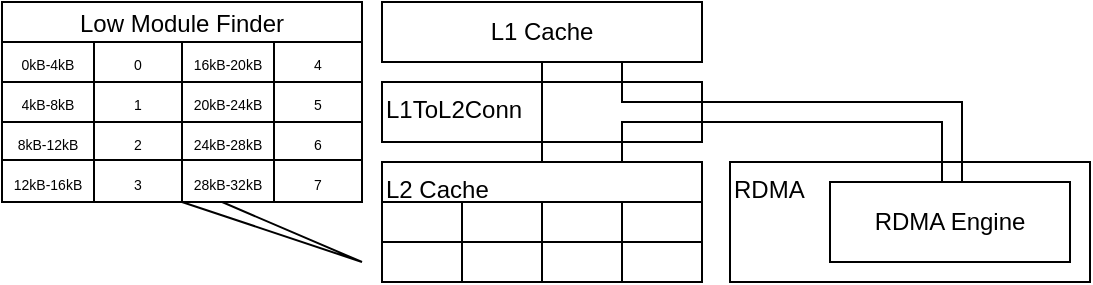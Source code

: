 <mxfile version="20.7.4" type="device"><diagram id="iMTx9BHqPdU5NH_rS4UZ" name="第 1 页"><mxGraphModel dx="1582" dy="449" grid="1" gridSize="10" guides="1" tooltips="1" connect="1" arrows="1" fold="1" page="1" pageScale="1" pageWidth="827" pageHeight="1169" math="0" shadow="0"><root><mxCell id="0"/><mxCell id="1" parent="0"/><mxCell id="Dqxwfe7IQOMFpaOP0P4m-1" value="L1 Cache" style="rounded=0;whiteSpace=wrap;html=1;verticalAlign=middle;" vertex="1" parent="1"><mxGeometry x="150" y="240" width="160" height="30" as="geometry"/></mxCell><mxCell id="Dqxwfe7IQOMFpaOP0P4m-3" value="L1ToL2Conn" style="rounded=0;whiteSpace=wrap;html=1;align=left;verticalAlign=top;" vertex="1" parent="1"><mxGeometry x="150" y="280" width="160" height="30" as="geometry"/></mxCell><mxCell id="Dqxwfe7IQOMFpaOP0P4m-4" value="L2 Cache" style="rounded=0;whiteSpace=wrap;html=1;verticalAlign=top;align=left;" vertex="1" parent="1"><mxGeometry x="150" y="320" width="160" height="60" as="geometry"/></mxCell><mxCell id="Dqxwfe7IQOMFpaOP0P4m-5" value="RDMA" style="rounded=0;whiteSpace=wrap;html=1;align=left;verticalAlign=top;" vertex="1" parent="1"><mxGeometry x="324" y="320" width="180" height="60" as="geometry"/></mxCell><mxCell id="Dqxwfe7IQOMFpaOP0P4m-6" value="RDMA Engine" style="rounded=0;whiteSpace=wrap;html=1;" vertex="1" parent="1"><mxGeometry x="374" y="330" width="120" height="40" as="geometry"/></mxCell><mxCell id="Dqxwfe7IQOMFpaOP0P4m-7" value="" style="rounded=0;whiteSpace=wrap;html=1;" vertex="1" parent="1"><mxGeometry x="150" y="340" width="160" height="40" as="geometry"/></mxCell><mxCell id="Dqxwfe7IQOMFpaOP0P4m-24" value="" style="endArrow=none;html=1;rounded=0;entryX=0.5;entryY=1;entryDx=0;entryDy=0;exitX=0.5;exitY=0;exitDx=0;exitDy=0;" edge="1" parent="1" source="Dqxwfe7IQOMFpaOP0P4m-3" target="Dqxwfe7IQOMFpaOP0P4m-1"><mxGeometry width="50" height="50" relative="1" as="geometry"><mxPoint x="270" y="340" as="sourcePoint"/><mxPoint x="320" y="290" as="targetPoint"/></mxGeometry></mxCell><mxCell id="Dqxwfe7IQOMFpaOP0P4m-25" value="" style="endArrow=none;html=1;rounded=0;entryX=0.5;entryY=0;entryDx=0;entryDy=0;exitX=0.5;exitY=0;exitDx=0;exitDy=0;" edge="1" parent="1" source="Dqxwfe7IQOMFpaOP0P4m-4" target="Dqxwfe7IQOMFpaOP0P4m-3"><mxGeometry width="50" height="50" relative="1" as="geometry"><mxPoint x="270" y="340" as="sourcePoint"/><mxPoint x="320" y="290" as="targetPoint"/></mxGeometry></mxCell><mxCell id="Dqxwfe7IQOMFpaOP0P4m-27" value="" style="endArrow=none;html=1;rounded=0;exitX=0.75;exitY=0;exitDx=0;exitDy=0;" edge="1" parent="1" source="Dqxwfe7IQOMFpaOP0P4m-4"><mxGeometry width="50" height="50" relative="1" as="geometry"><mxPoint x="270" y="300" as="sourcePoint"/><mxPoint x="430" y="330" as="targetPoint"/><Array as="points"><mxPoint x="270" y="300"/><mxPoint x="430" y="300"/></Array></mxGeometry></mxCell><mxCell id="Dqxwfe7IQOMFpaOP0P4m-29" value="" style="endArrow=none;html=1;rounded=0;exitX=0.75;exitY=1;exitDx=0;exitDy=0;" edge="1" parent="1" source="Dqxwfe7IQOMFpaOP0P4m-1"><mxGeometry width="50" height="50" relative="1" as="geometry"><mxPoint x="440" y="260" as="sourcePoint"/><mxPoint x="440" y="330" as="targetPoint"/><Array as="points"><mxPoint x="270" y="290"/><mxPoint x="350" y="290"/><mxPoint x="440" y="290"/></Array></mxGeometry></mxCell><mxCell id="Dqxwfe7IQOMFpaOP0P4m-31" value="" style="shape=callout;whiteSpace=wrap;html=1;perimeter=calloutPerimeter;position2=1;" vertex="1" parent="1"><mxGeometry x="-40" y="240" width="180" height="130" as="geometry"/></mxCell><mxCell id="Dqxwfe7IQOMFpaOP0P4m-75" value="Low Module Finder" style="shape=table;startSize=20;container=1;collapsible=0;childLayout=tableLayout;horizontal=1;" vertex="1" parent="1"><mxGeometry x="-40" y="240" width="180" height="100" as="geometry"/></mxCell><mxCell id="Dqxwfe7IQOMFpaOP0P4m-76" value="" style="shape=tableRow;horizontal=0;startSize=0;swimlaneHead=0;swimlaneBody=0;top=0;left=0;bottom=0;right=0;collapsible=0;dropTarget=0;fillColor=none;points=[[0,0.5],[1,0.5]];portConstraint=eastwest;" vertex="1" parent="Dqxwfe7IQOMFpaOP0P4m-75"><mxGeometry y="20" width="180" height="20" as="geometry"/></mxCell><mxCell id="Dqxwfe7IQOMFpaOP0P4m-77" value="&lt;font style=&quot;font-size: 7px;&quot;&gt;0kB-4kB&lt;/font&gt;" style="shape=partialRectangle;html=1;whiteSpace=wrap;connectable=0;overflow=hidden;fillColor=none;top=0;left=0;bottom=0;right=0;pointerEvents=1;" vertex="1" parent="Dqxwfe7IQOMFpaOP0P4m-76"><mxGeometry width="46" height="20" as="geometry"><mxRectangle width="46" height="20" as="alternateBounds"/></mxGeometry></mxCell><mxCell id="Dqxwfe7IQOMFpaOP0P4m-78" value="&lt;font style=&quot;font-size: 7px;&quot;&gt;0&lt;/font&gt;" style="shape=partialRectangle;html=1;whiteSpace=wrap;connectable=0;overflow=hidden;fillColor=none;top=0;left=0;bottom=0;right=0;pointerEvents=1;" vertex="1" parent="Dqxwfe7IQOMFpaOP0P4m-76"><mxGeometry x="46" width="44" height="20" as="geometry"><mxRectangle width="44" height="20" as="alternateBounds"/></mxGeometry></mxCell><mxCell id="Dqxwfe7IQOMFpaOP0P4m-79" value="&lt;font style=&quot;font-size: 7px;&quot;&gt;16kB-20kB&lt;/font&gt;" style="shape=partialRectangle;html=1;whiteSpace=wrap;connectable=0;overflow=hidden;fillColor=none;top=0;left=0;bottom=0;right=0;pointerEvents=1;" vertex="1" parent="Dqxwfe7IQOMFpaOP0P4m-76"><mxGeometry x="90" width="46" height="20" as="geometry"><mxRectangle width="46" height="20" as="alternateBounds"/></mxGeometry></mxCell><mxCell id="Dqxwfe7IQOMFpaOP0P4m-80" value="&lt;font style=&quot;font-size: 7px;&quot;&gt;4&lt;/font&gt;" style="shape=partialRectangle;html=1;whiteSpace=wrap;connectable=0;overflow=hidden;fillColor=none;top=0;left=0;bottom=0;right=0;pointerEvents=1;" vertex="1" parent="Dqxwfe7IQOMFpaOP0P4m-76"><mxGeometry x="136" width="44" height="20" as="geometry"><mxRectangle width="44" height="20" as="alternateBounds"/></mxGeometry></mxCell><mxCell id="Dqxwfe7IQOMFpaOP0P4m-81" value="" style="shape=tableRow;horizontal=0;startSize=0;swimlaneHead=0;swimlaneBody=0;top=0;left=0;bottom=0;right=0;collapsible=0;dropTarget=0;fillColor=none;points=[[0,0.5],[1,0.5]];portConstraint=eastwest;" vertex="1" parent="Dqxwfe7IQOMFpaOP0P4m-75"><mxGeometry y="40" width="180" height="20" as="geometry"/></mxCell><mxCell id="Dqxwfe7IQOMFpaOP0P4m-82" value="&lt;font style=&quot;font-size: 7px;&quot;&gt;4kB-8kB&lt;/font&gt;" style="shape=partialRectangle;html=1;whiteSpace=wrap;connectable=0;overflow=hidden;fillColor=none;top=0;left=0;bottom=0;right=0;pointerEvents=1;verticalAlign=middle;" vertex="1" parent="Dqxwfe7IQOMFpaOP0P4m-81"><mxGeometry width="46" height="20" as="geometry"><mxRectangle width="46" height="20" as="alternateBounds"/></mxGeometry></mxCell><mxCell id="Dqxwfe7IQOMFpaOP0P4m-83" value="&lt;font style=&quot;font-size: 7px;&quot;&gt;1&lt;/font&gt;" style="shape=partialRectangle;html=1;whiteSpace=wrap;connectable=0;overflow=hidden;fillColor=none;top=0;left=0;bottom=0;right=0;pointerEvents=1;" vertex="1" parent="Dqxwfe7IQOMFpaOP0P4m-81"><mxGeometry x="46" width="44" height="20" as="geometry"><mxRectangle width="44" height="20" as="alternateBounds"/></mxGeometry></mxCell><mxCell id="Dqxwfe7IQOMFpaOP0P4m-84" value="&lt;font style=&quot;font-size: 7px;&quot;&gt;20kB-24kB&lt;/font&gt;" style="shape=partialRectangle;html=1;whiteSpace=wrap;connectable=0;overflow=hidden;fillColor=none;top=0;left=0;bottom=0;right=0;pointerEvents=1;" vertex="1" parent="Dqxwfe7IQOMFpaOP0P4m-81"><mxGeometry x="90" width="46" height="20" as="geometry"><mxRectangle width="46" height="20" as="alternateBounds"/></mxGeometry></mxCell><mxCell id="Dqxwfe7IQOMFpaOP0P4m-85" value="&lt;font style=&quot;font-size: 7px;&quot;&gt;5&lt;/font&gt;" style="shape=partialRectangle;html=1;whiteSpace=wrap;connectable=0;overflow=hidden;fillColor=none;top=0;left=0;bottom=0;right=0;pointerEvents=1;" vertex="1" parent="Dqxwfe7IQOMFpaOP0P4m-81"><mxGeometry x="136" width="44" height="20" as="geometry"><mxRectangle width="44" height="20" as="alternateBounds"/></mxGeometry></mxCell><mxCell id="Dqxwfe7IQOMFpaOP0P4m-86" value="" style="shape=tableRow;horizontal=0;startSize=0;swimlaneHead=0;swimlaneBody=0;top=0;left=0;bottom=0;right=0;collapsible=0;dropTarget=0;fillColor=none;points=[[0,0.5],[1,0.5]];portConstraint=eastwest;" vertex="1" parent="Dqxwfe7IQOMFpaOP0P4m-75"><mxGeometry y="60" width="180" height="19" as="geometry"/></mxCell><mxCell id="Dqxwfe7IQOMFpaOP0P4m-87" value="&lt;font style=&quot;font-size: 7px;&quot;&gt;8kB-12kB&lt;/font&gt;" style="shape=partialRectangle;html=1;whiteSpace=wrap;connectable=0;overflow=hidden;fillColor=none;top=0;left=0;bottom=0;right=0;pointerEvents=1;" vertex="1" parent="Dqxwfe7IQOMFpaOP0P4m-86"><mxGeometry width="46" height="19" as="geometry"><mxRectangle width="46" height="19" as="alternateBounds"/></mxGeometry></mxCell><mxCell id="Dqxwfe7IQOMFpaOP0P4m-88" value="&lt;font style=&quot;font-size: 7px;&quot;&gt;2&lt;/font&gt;" style="shape=partialRectangle;html=1;whiteSpace=wrap;connectable=0;overflow=hidden;fillColor=none;top=0;left=0;bottom=0;right=0;pointerEvents=1;" vertex="1" parent="Dqxwfe7IQOMFpaOP0P4m-86"><mxGeometry x="46" width="44" height="19" as="geometry"><mxRectangle width="44" height="19" as="alternateBounds"/></mxGeometry></mxCell><mxCell id="Dqxwfe7IQOMFpaOP0P4m-89" value="&lt;font style=&quot;font-size: 7px;&quot;&gt;24kB-28kB&lt;/font&gt;" style="shape=partialRectangle;html=1;whiteSpace=wrap;connectable=0;overflow=hidden;fillColor=none;top=0;left=0;bottom=0;right=0;pointerEvents=1;" vertex="1" parent="Dqxwfe7IQOMFpaOP0P4m-86"><mxGeometry x="90" width="46" height="19" as="geometry"><mxRectangle width="46" height="19" as="alternateBounds"/></mxGeometry></mxCell><mxCell id="Dqxwfe7IQOMFpaOP0P4m-90" value="&lt;font style=&quot;font-size: 7px;&quot;&gt;6&lt;/font&gt;" style="shape=partialRectangle;html=1;whiteSpace=wrap;connectable=0;overflow=hidden;fillColor=none;top=0;left=0;bottom=0;right=0;pointerEvents=1;" vertex="1" parent="Dqxwfe7IQOMFpaOP0P4m-86"><mxGeometry x="136" width="44" height="19" as="geometry"><mxRectangle width="44" height="19" as="alternateBounds"/></mxGeometry></mxCell><mxCell id="Dqxwfe7IQOMFpaOP0P4m-91" value="" style="shape=tableRow;horizontal=0;startSize=0;swimlaneHead=0;swimlaneBody=0;top=0;left=0;bottom=0;right=0;collapsible=0;dropTarget=0;fillColor=none;points=[[0,0.5],[1,0.5]];portConstraint=eastwest;" vertex="1" parent="Dqxwfe7IQOMFpaOP0P4m-75"><mxGeometry y="79" width="180" height="21" as="geometry"/></mxCell><mxCell id="Dqxwfe7IQOMFpaOP0P4m-92" value="&lt;font style=&quot;font-size: 7px;&quot;&gt;12kB-16kB&lt;/font&gt;" style="shape=partialRectangle;html=1;whiteSpace=wrap;connectable=0;overflow=hidden;fillColor=none;top=0;left=0;bottom=0;right=0;pointerEvents=1;" vertex="1" parent="Dqxwfe7IQOMFpaOP0P4m-91"><mxGeometry width="46" height="21" as="geometry"><mxRectangle width="46" height="21" as="alternateBounds"/></mxGeometry></mxCell><mxCell id="Dqxwfe7IQOMFpaOP0P4m-93" value="&lt;font style=&quot;font-size: 7px;&quot;&gt;3&lt;/font&gt;" style="shape=partialRectangle;html=1;whiteSpace=wrap;connectable=0;overflow=hidden;fillColor=none;top=0;left=0;bottom=0;right=0;pointerEvents=1;" vertex="1" parent="Dqxwfe7IQOMFpaOP0P4m-91"><mxGeometry x="46" width="44" height="21" as="geometry"><mxRectangle width="44" height="21" as="alternateBounds"/></mxGeometry></mxCell><mxCell id="Dqxwfe7IQOMFpaOP0P4m-94" value="&lt;font style=&quot;font-size: 7px;&quot;&gt;28kB-32kB&lt;/font&gt;" style="shape=partialRectangle;html=1;whiteSpace=wrap;connectable=0;overflow=hidden;fillColor=none;top=0;left=0;bottom=0;right=0;pointerEvents=1;" vertex="1" parent="Dqxwfe7IQOMFpaOP0P4m-91"><mxGeometry x="90" width="46" height="21" as="geometry"><mxRectangle width="46" height="21" as="alternateBounds"/></mxGeometry></mxCell><mxCell id="Dqxwfe7IQOMFpaOP0P4m-95" value="&lt;font style=&quot;font-size: 7px;&quot;&gt;7&lt;/font&gt;" style="shape=partialRectangle;html=1;whiteSpace=wrap;connectable=0;overflow=hidden;fillColor=none;top=0;left=0;bottom=0;right=0;pointerEvents=1;" vertex="1" parent="Dqxwfe7IQOMFpaOP0P4m-91"><mxGeometry x="136" width="44" height="21" as="geometry"><mxRectangle width="44" height="21" as="alternateBounds"/></mxGeometry></mxCell><mxCell id="Dqxwfe7IQOMFpaOP0P4m-96" value="" style="shape=table;startSize=0;container=1;collapsible=0;childLayout=tableLayout;" vertex="1" parent="1"><mxGeometry x="150" y="340" width="160" height="40" as="geometry"/></mxCell><mxCell id="Dqxwfe7IQOMFpaOP0P4m-97" value="" style="shape=tableRow;horizontal=0;startSize=0;swimlaneHead=0;swimlaneBody=0;top=0;left=0;bottom=0;right=0;collapsible=0;dropTarget=0;fillColor=none;points=[[0,0.5],[1,0.5]];portConstraint=eastwest;" vertex="1" parent="Dqxwfe7IQOMFpaOP0P4m-96"><mxGeometry width="160" height="20" as="geometry"/></mxCell><mxCell id="Dqxwfe7IQOMFpaOP0P4m-98" value="" style="shape=partialRectangle;html=1;whiteSpace=wrap;connectable=0;overflow=hidden;fillColor=none;top=0;left=0;bottom=0;right=0;pointerEvents=1;" vertex="1" parent="Dqxwfe7IQOMFpaOP0P4m-97"><mxGeometry width="40" height="20" as="geometry"><mxRectangle width="40" height="20" as="alternateBounds"/></mxGeometry></mxCell><mxCell id="Dqxwfe7IQOMFpaOP0P4m-99" value="" style="shape=partialRectangle;html=1;whiteSpace=wrap;connectable=0;overflow=hidden;fillColor=none;top=0;left=0;bottom=0;right=0;pointerEvents=1;" vertex="1" parent="Dqxwfe7IQOMFpaOP0P4m-97"><mxGeometry x="40" width="40" height="20" as="geometry"><mxRectangle width="40" height="20" as="alternateBounds"/></mxGeometry></mxCell><mxCell id="Dqxwfe7IQOMFpaOP0P4m-100" value="" style="shape=partialRectangle;html=1;whiteSpace=wrap;connectable=0;overflow=hidden;fillColor=none;top=0;left=0;bottom=0;right=0;pointerEvents=1;" vertex="1" parent="Dqxwfe7IQOMFpaOP0P4m-97"><mxGeometry x="80" width="40" height="20" as="geometry"><mxRectangle width="40" height="20" as="alternateBounds"/></mxGeometry></mxCell><mxCell id="Dqxwfe7IQOMFpaOP0P4m-101" value="" style="shape=partialRectangle;html=1;whiteSpace=wrap;connectable=0;overflow=hidden;fillColor=none;top=0;left=0;bottom=0;right=0;pointerEvents=1;" vertex="1" parent="Dqxwfe7IQOMFpaOP0P4m-97"><mxGeometry x="120" width="40" height="20" as="geometry"><mxRectangle width="40" height="20" as="alternateBounds"/></mxGeometry></mxCell><mxCell id="Dqxwfe7IQOMFpaOP0P4m-102" value="" style="shape=tableRow;horizontal=0;startSize=0;swimlaneHead=0;swimlaneBody=0;top=0;left=0;bottom=0;right=0;collapsible=0;dropTarget=0;fillColor=none;points=[[0,0.5],[1,0.5]];portConstraint=eastwest;" vertex="1" parent="Dqxwfe7IQOMFpaOP0P4m-96"><mxGeometry y="20" width="160" height="20" as="geometry"/></mxCell><mxCell id="Dqxwfe7IQOMFpaOP0P4m-103" value="" style="shape=partialRectangle;html=1;whiteSpace=wrap;connectable=0;overflow=hidden;fillColor=none;top=0;left=0;bottom=0;right=0;pointerEvents=1;" vertex="1" parent="Dqxwfe7IQOMFpaOP0P4m-102"><mxGeometry width="40" height="20" as="geometry"><mxRectangle width="40" height="20" as="alternateBounds"/></mxGeometry></mxCell><mxCell id="Dqxwfe7IQOMFpaOP0P4m-104" value="" style="shape=partialRectangle;html=1;whiteSpace=wrap;connectable=0;overflow=hidden;fillColor=none;top=0;left=0;bottom=0;right=0;pointerEvents=1;" vertex="1" parent="Dqxwfe7IQOMFpaOP0P4m-102"><mxGeometry x="40" width="40" height="20" as="geometry"><mxRectangle width="40" height="20" as="alternateBounds"/></mxGeometry></mxCell><mxCell id="Dqxwfe7IQOMFpaOP0P4m-105" value="" style="shape=partialRectangle;html=1;whiteSpace=wrap;connectable=0;overflow=hidden;fillColor=none;top=0;left=0;bottom=0;right=0;pointerEvents=1;" vertex="1" parent="Dqxwfe7IQOMFpaOP0P4m-102"><mxGeometry x="80" width="40" height="20" as="geometry"><mxRectangle width="40" height="20" as="alternateBounds"/></mxGeometry></mxCell><mxCell id="Dqxwfe7IQOMFpaOP0P4m-106" value="" style="shape=partialRectangle;html=1;whiteSpace=wrap;connectable=0;overflow=hidden;fillColor=none;top=0;left=0;bottom=0;right=0;pointerEvents=1;" vertex="1" parent="Dqxwfe7IQOMFpaOP0P4m-102"><mxGeometry x="120" width="40" height="20" as="geometry"><mxRectangle width="40" height="20" as="alternateBounds"/></mxGeometry></mxCell></root></mxGraphModel></diagram></mxfile>